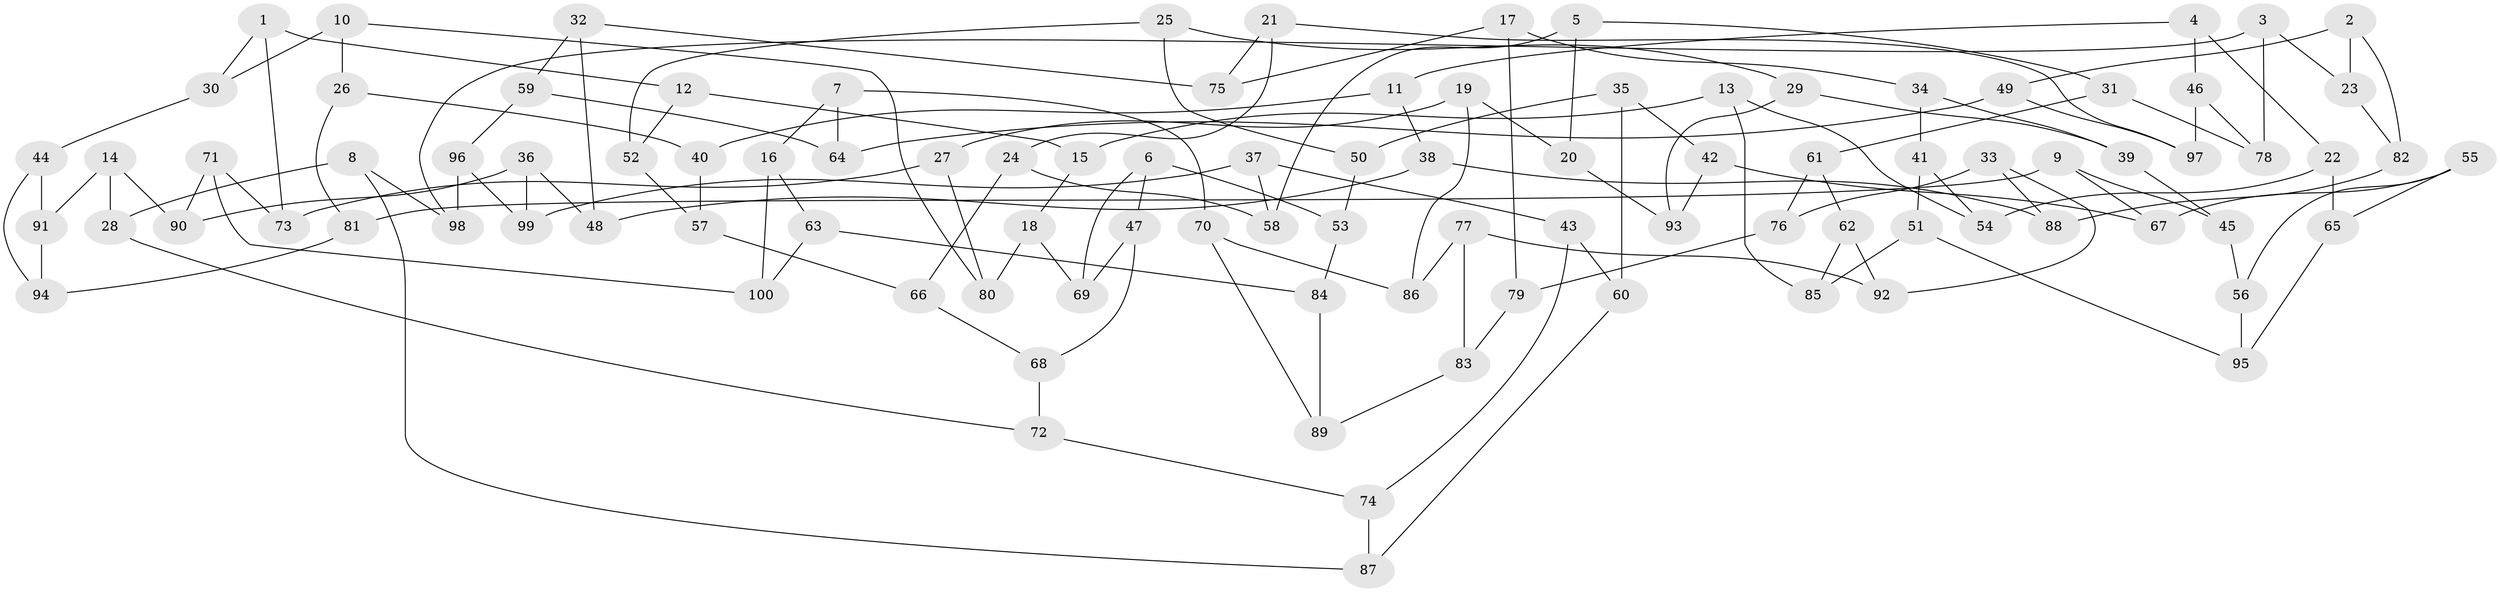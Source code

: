 // Generated by graph-tools (version 1.1) at 2025/39/02/21/25 10:39:00]
// undirected, 100 vertices, 150 edges
graph export_dot {
graph [start="1"]
  node [color=gray90,style=filled];
  1;
  2;
  3;
  4;
  5;
  6;
  7;
  8;
  9;
  10;
  11;
  12;
  13;
  14;
  15;
  16;
  17;
  18;
  19;
  20;
  21;
  22;
  23;
  24;
  25;
  26;
  27;
  28;
  29;
  30;
  31;
  32;
  33;
  34;
  35;
  36;
  37;
  38;
  39;
  40;
  41;
  42;
  43;
  44;
  45;
  46;
  47;
  48;
  49;
  50;
  51;
  52;
  53;
  54;
  55;
  56;
  57;
  58;
  59;
  60;
  61;
  62;
  63;
  64;
  65;
  66;
  67;
  68;
  69;
  70;
  71;
  72;
  73;
  74;
  75;
  76;
  77;
  78;
  79;
  80;
  81;
  82;
  83;
  84;
  85;
  86;
  87;
  88;
  89;
  90;
  91;
  92;
  93;
  94;
  95;
  96;
  97;
  98;
  99;
  100;
  1 -- 73;
  1 -- 30;
  1 -- 12;
  2 -- 82;
  2 -- 23;
  2 -- 49;
  3 -- 23;
  3 -- 98;
  3 -- 78;
  4 -- 11;
  4 -- 46;
  4 -- 22;
  5 -- 31;
  5 -- 58;
  5 -- 20;
  6 -- 47;
  6 -- 69;
  6 -- 53;
  7 -- 70;
  7 -- 64;
  7 -- 16;
  8 -- 98;
  8 -- 28;
  8 -- 87;
  9 -- 67;
  9 -- 81;
  9 -- 45;
  10 -- 26;
  10 -- 30;
  10 -- 80;
  11 -- 38;
  11 -- 40;
  12 -- 15;
  12 -- 52;
  13 -- 85;
  13 -- 54;
  13 -- 15;
  14 -- 90;
  14 -- 28;
  14 -- 91;
  15 -- 18;
  16 -- 100;
  16 -- 63;
  17 -- 75;
  17 -- 79;
  17 -- 34;
  18 -- 69;
  18 -- 80;
  19 -- 27;
  19 -- 86;
  19 -- 20;
  20 -- 93;
  21 -- 97;
  21 -- 75;
  21 -- 24;
  22 -- 65;
  22 -- 54;
  23 -- 82;
  24 -- 66;
  24 -- 58;
  25 -- 52;
  25 -- 50;
  25 -- 29;
  26 -- 40;
  26 -- 81;
  27 -- 73;
  27 -- 80;
  28 -- 72;
  29 -- 39;
  29 -- 93;
  30 -- 44;
  31 -- 78;
  31 -- 61;
  32 -- 59;
  32 -- 75;
  32 -- 48;
  33 -- 92;
  33 -- 88;
  33 -- 76;
  34 -- 39;
  34 -- 41;
  35 -- 50;
  35 -- 42;
  35 -- 60;
  36 -- 48;
  36 -- 99;
  36 -- 90;
  37 -- 58;
  37 -- 43;
  37 -- 99;
  38 -- 48;
  38 -- 88;
  39 -- 45;
  40 -- 57;
  41 -- 54;
  41 -- 51;
  42 -- 67;
  42 -- 93;
  43 -- 74;
  43 -- 60;
  44 -- 94;
  44 -- 91;
  45 -- 56;
  46 -- 97;
  46 -- 78;
  47 -- 68;
  47 -- 69;
  49 -- 97;
  49 -- 64;
  50 -- 53;
  51 -- 85;
  51 -- 95;
  52 -- 57;
  53 -- 84;
  55 -- 65;
  55 -- 56;
  55 -- 67;
  56 -- 95;
  57 -- 66;
  59 -- 64;
  59 -- 96;
  60 -- 87;
  61 -- 62;
  61 -- 76;
  62 -- 92;
  62 -- 85;
  63 -- 84;
  63 -- 100;
  65 -- 95;
  66 -- 68;
  68 -- 72;
  70 -- 86;
  70 -- 89;
  71 -- 100;
  71 -- 73;
  71 -- 90;
  72 -- 74;
  74 -- 87;
  76 -- 79;
  77 -- 86;
  77 -- 92;
  77 -- 83;
  79 -- 83;
  81 -- 94;
  82 -- 88;
  83 -- 89;
  84 -- 89;
  91 -- 94;
  96 -- 98;
  96 -- 99;
}
